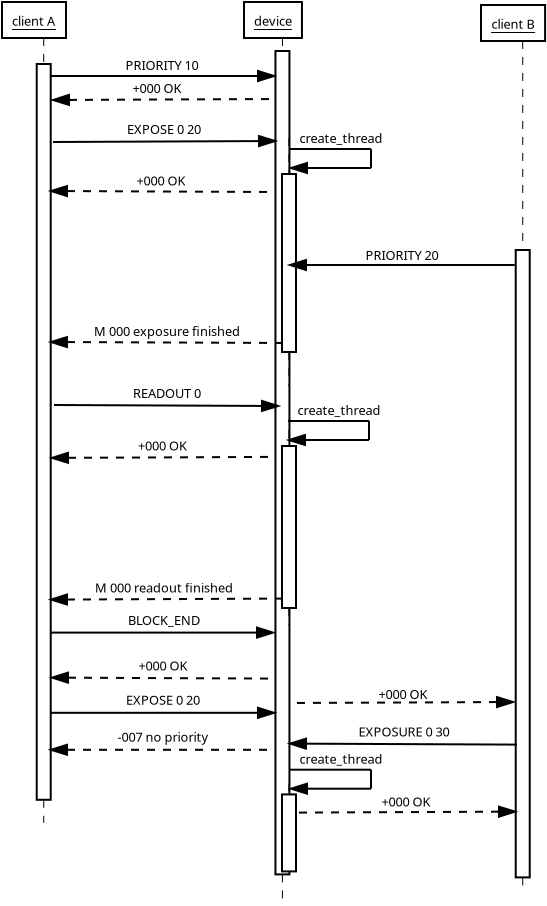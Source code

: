 <?xml version="1.0"?>
<dia:diagram xmlns:dia="http://www.lysator.liu.se/~alla/dia/">
  <dia:layer name="Background" visible="true">
    <dia:object type="UML - Lifeline" version="0" id="O0">
      <dia:attribute name="obj_pos">
        <dia:point val="4.436,8.3"/>
      </dia:attribute>
      <dia:attribute name="obj_bb">
        <dia:rectangle val="4.086,8.275;4.786,47.565"/>
      </dia:attribute>
      <dia:attribute name="conn_endpoints">
        <dia:point val="4.436,8.3"/>
        <dia:point val="4.436,47.54"/>
      </dia:attribute>
      <dia:attribute name="rtop">
        <dia:real val="1.3"/>
      </dia:attribute>
      <dia:attribute name="rbot">
        <dia:real val="38.09"/>
      </dia:attribute>
      <dia:attribute name="draw_focus">
        <dia:boolean val="true"/>
      </dia:attribute>
      <dia:attribute name="draw_cross">
        <dia:boolean val="false"/>
      </dia:attribute>
      <dia:connections>
        <dia:connection handle="0" to="O1" connection="6"/>
      </dia:connections>
    </dia:object>
    <dia:object type="UML - Objet" version="0" id="O1">
      <dia:attribute name="obj_pos">
        <dia:point val="2.35,6.5"/>
      </dia:attribute>
      <dia:attribute name="obj_bb">
        <dia:rectangle val="2.3,6.45;6.571,8.35"/>
      </dia:attribute>
      <dia:attribute name="elem_corner">
        <dia:point val="2.35,6.5"/>
      </dia:attribute>
      <dia:attribute name="elem_width">
        <dia:real val="4.171"/>
      </dia:attribute>
      <dia:attribute name="elem_height">
        <dia:real val="1.8"/>
      </dia:attribute>
      <dia:attribute name="text">
        <dia:composite type="text">
          <dia:attribute name="string">
            <dia:string>#client A#</dia:string>
          </dia:attribute>
          <dia:attribute name="font">
            <dia:font name="Helvetica"/>
          </dia:attribute>
          <dia:attribute name="height">
            <dia:real val="0.8"/>
          </dia:attribute>
          <dia:attribute name="pos">
            <dia:point val="4.436,7.74"/>
          </dia:attribute>
          <dia:attribute name="color">
            <dia:color val="#000000"/>
          </dia:attribute>
          <dia:attribute name="alignment">
            <dia:enum val="1"/>
          </dia:attribute>
        </dia:composite>
      </dia:attribute>
      <dia:attribute name="stereotype">
        <dia:string/>
      </dia:attribute>
      <dia:attribute name="exstate">
        <dia:string/>
      </dia:attribute>
      <dia:attribute name="attrib">
        <dia:composite type="text">
          <dia:attribute name="string">
            <dia:string>##</dia:string>
          </dia:attribute>
          <dia:attribute name="font">
            <dia:font name="Helvetica"/>
          </dia:attribute>
          <dia:attribute name="height">
            <dia:real val="0.8"/>
          </dia:attribute>
          <dia:attribute name="pos">
            <dia:point val="0,0"/>
          </dia:attribute>
          <dia:attribute name="color">
            <dia:color val="#000000"/>
          </dia:attribute>
          <dia:attribute name="alignment">
            <dia:enum val="0"/>
          </dia:attribute>
        </dia:composite>
      </dia:attribute>
      <dia:attribute name="is_active">
        <dia:boolean val="false"/>
      </dia:attribute>
      <dia:attribute name="show_attribs">
        <dia:boolean val="false"/>
      </dia:attribute>
      <dia:attribute name="multiple">
        <dia:boolean val="false"/>
      </dia:attribute>
    </dia:object>
    <dia:object type="UML - Objet" version="0" id="O2">
      <dia:attribute name="obj_pos">
        <dia:point val="14.45,6.5"/>
      </dia:attribute>
      <dia:attribute name="obj_bb">
        <dia:rectangle val="14.4,6.45;18.344,8.35"/>
      </dia:attribute>
      <dia:attribute name="elem_corner">
        <dia:point val="14.45,6.5"/>
      </dia:attribute>
      <dia:attribute name="elem_width">
        <dia:real val="3.844"/>
      </dia:attribute>
      <dia:attribute name="elem_height">
        <dia:real val="1.8"/>
      </dia:attribute>
      <dia:attribute name="text">
        <dia:composite type="text">
          <dia:attribute name="string">
            <dia:string>#device#</dia:string>
          </dia:attribute>
          <dia:attribute name="font">
            <dia:font name="Helvetica"/>
          </dia:attribute>
          <dia:attribute name="height">
            <dia:real val="0.8"/>
          </dia:attribute>
          <dia:attribute name="pos">
            <dia:point val="16.372,7.74"/>
          </dia:attribute>
          <dia:attribute name="color">
            <dia:color val="#000000"/>
          </dia:attribute>
          <dia:attribute name="alignment">
            <dia:enum val="1"/>
          </dia:attribute>
        </dia:composite>
      </dia:attribute>
      <dia:attribute name="stereotype">
        <dia:string/>
      </dia:attribute>
      <dia:attribute name="exstate">
        <dia:string/>
      </dia:attribute>
      <dia:attribute name="attrib">
        <dia:composite type="text">
          <dia:attribute name="string">
            <dia:string>##</dia:string>
          </dia:attribute>
          <dia:attribute name="font">
            <dia:font name="Helvetica"/>
          </dia:attribute>
          <dia:attribute name="height">
            <dia:real val="0.8"/>
          </dia:attribute>
          <dia:attribute name="pos">
            <dia:point val="0,0"/>
          </dia:attribute>
          <dia:attribute name="color">
            <dia:color val="#000000"/>
          </dia:attribute>
          <dia:attribute name="alignment">
            <dia:enum val="0"/>
          </dia:attribute>
        </dia:composite>
      </dia:attribute>
      <dia:attribute name="is_active">
        <dia:boolean val="false"/>
      </dia:attribute>
      <dia:attribute name="show_attribs">
        <dia:boolean val="false"/>
      </dia:attribute>
      <dia:attribute name="multiple">
        <dia:boolean val="false"/>
      </dia:attribute>
    </dia:object>
    <dia:object type="UML - Lifeline" version="0" id="O3">
      <dia:attribute name="obj_pos">
        <dia:point val="16.372,8.3"/>
      </dia:attribute>
      <dia:attribute name="obj_bb">
        <dia:rectangle val="16.022,8.275;16.722,51.665"/>
      </dia:attribute>
      <dia:attribute name="conn_endpoints">
        <dia:point val="16.372,8.3"/>
        <dia:point val="16.372,51.64"/>
      </dia:attribute>
      <dia:attribute name="rtop">
        <dia:real val="0.65"/>
      </dia:attribute>
      <dia:attribute name="rbot">
        <dia:real val="41.82"/>
      </dia:attribute>
      <dia:attribute name="draw_focus">
        <dia:boolean val="true"/>
      </dia:attribute>
      <dia:attribute name="draw_cross">
        <dia:boolean val="false"/>
      </dia:attribute>
      <dia:connections>
        <dia:connection handle="0" to="O2" connection="6"/>
      </dia:connections>
    </dia:object>
    <dia:object type="UML - Message" version="0" id="O4">
      <dia:attribute name="obj_pos">
        <dia:point val="4.8,10.2"/>
      </dia:attribute>
      <dia:attribute name="obj_bb">
        <dia:rectangle val="4.75,9.16;16.05,10.6"/>
      </dia:attribute>
      <dia:attribute name="conn_endpoints">
        <dia:point val="4.8,10.2"/>
        <dia:point val="16,10.2"/>
      </dia:attribute>
      <dia:attribute name="text">
        <dia:string>#PRIORITY 10#</dia:string>
      </dia:attribute>
      <dia:attribute name="text_pos">
        <dia:point val="10.35,9.9"/>
      </dia:attribute>
      <dia:attribute name="type">
        <dia:int val="0"/>
      </dia:attribute>
    </dia:object>
    <dia:object type="UML - Message" version="0" id="O5">
      <dia:attribute name="obj_pos">
        <dia:point val="4.85,11.4"/>
      </dia:attribute>
      <dia:attribute name="obj_bb">
        <dia:rectangle val="4.8,10.31;16.05,11.75"/>
      </dia:attribute>
      <dia:attribute name="conn_endpoints">
        <dia:point val="4.85,11.4"/>
        <dia:point val="16,11.35"/>
      </dia:attribute>
      <dia:attribute name="text">
        <dia:string>#+000 OK#</dia:string>
      </dia:attribute>
      <dia:attribute name="text_pos">
        <dia:point val="10.1,11.05"/>
      </dia:attribute>
      <dia:attribute name="type">
        <dia:int val="4"/>
      </dia:attribute>
    </dia:object>
    <dia:object type="UML - Message" version="0" id="O6">
      <dia:attribute name="obj_pos">
        <dia:point val="4.9,13.5"/>
      </dia:attribute>
      <dia:attribute name="obj_bb">
        <dia:rectangle val="4.85,12.36;16.1,13.85"/>
      </dia:attribute>
      <dia:attribute name="conn_endpoints">
        <dia:point val="4.9,13.5"/>
        <dia:point val="16.05,13.45"/>
      </dia:attribute>
      <dia:attribute name="text">
        <dia:string>#EXPOSE 0 20#</dia:string>
      </dia:attribute>
      <dia:attribute name="text_pos">
        <dia:point val="10.45,13.1"/>
      </dia:attribute>
      <dia:attribute name="type">
        <dia:int val="0"/>
      </dia:attribute>
    </dia:object>
    <dia:object type="UML - Lifeline" version="0" id="O7">
      <dia:attribute name="obj_pos">
        <dia:point val="16.7,13.3"/>
      </dia:attribute>
      <dia:attribute name="obj_bb">
        <dia:rectangle val="16.35,13.275;17.05,25.725"/>
      </dia:attribute>
      <dia:attribute name="conn_endpoints">
        <dia:point val="16.7,13.3"/>
        <dia:point val="16.7,25.7"/>
      </dia:attribute>
      <dia:attribute name="rtop">
        <dia:real val="1.8"/>
      </dia:attribute>
      <dia:attribute name="rbot">
        <dia:real val="10.7"/>
      </dia:attribute>
      <dia:attribute name="draw_focus">
        <dia:boolean val="true"/>
      </dia:attribute>
      <dia:attribute name="draw_cross">
        <dia:boolean val="false"/>
      </dia:attribute>
    </dia:object>
    <dia:object type="UML - Message" version="0" id="O8">
      <dia:attribute name="obj_pos">
        <dia:point val="16.75,13.85"/>
      </dia:attribute>
      <dia:attribute name="obj_bb">
        <dia:rectangle val="16.53,12.81;22.07,15.189"/>
      </dia:attribute>
      <dia:attribute name="conn_endpoints">
        <dia:point val="16.75,13.85"/>
        <dia:point val="20.8,14.8"/>
      </dia:attribute>
      <dia:attribute name="text">
        <dia:string>#create_thread#</dia:string>
      </dia:attribute>
      <dia:attribute name="text_pos">
        <dia:point val="19.3,13.55"/>
      </dia:attribute>
      <dia:attribute name="type">
        <dia:int val="6"/>
      </dia:attribute>
    </dia:object>
    <dia:object type="UML - Message" version="0" id="O9">
      <dia:attribute name="obj_pos">
        <dia:point val="4.75,15.95"/>
      </dia:attribute>
      <dia:attribute name="obj_bb">
        <dia:rectangle val="4.7,14.935;16,16.4"/>
      </dia:attribute>
      <dia:attribute name="conn_endpoints">
        <dia:point val="4.75,15.95"/>
        <dia:point val="15.95,16"/>
      </dia:attribute>
      <dia:attribute name="text">
        <dia:string>#+000 OK#</dia:string>
      </dia:attribute>
      <dia:attribute name="text_pos">
        <dia:point val="10.3,15.675"/>
      </dia:attribute>
      <dia:attribute name="type">
        <dia:int val="4"/>
      </dia:attribute>
    </dia:object>
    <dia:object type="UML - Objet" version="0" id="O10">
      <dia:attribute name="obj_pos">
        <dia:point val="26.3,6.65"/>
      </dia:attribute>
      <dia:attribute name="obj_bb">
        <dia:rectangle val="26.25,6.6;30.521,8.5"/>
      </dia:attribute>
      <dia:attribute name="elem_corner">
        <dia:point val="26.3,6.65"/>
      </dia:attribute>
      <dia:attribute name="elem_width">
        <dia:real val="4.171"/>
      </dia:attribute>
      <dia:attribute name="elem_height">
        <dia:real val="1.8"/>
      </dia:attribute>
      <dia:attribute name="text">
        <dia:composite type="text">
          <dia:attribute name="string">
            <dia:string>#client B#</dia:string>
          </dia:attribute>
          <dia:attribute name="font">
            <dia:font name="Helvetica"/>
          </dia:attribute>
          <dia:attribute name="height">
            <dia:real val="0.8"/>
          </dia:attribute>
          <dia:attribute name="pos">
            <dia:point val="28.386,7.89"/>
          </dia:attribute>
          <dia:attribute name="color">
            <dia:color val="#000000"/>
          </dia:attribute>
          <dia:attribute name="alignment">
            <dia:enum val="1"/>
          </dia:attribute>
        </dia:composite>
      </dia:attribute>
      <dia:attribute name="stereotype">
        <dia:string/>
      </dia:attribute>
      <dia:attribute name="exstate">
        <dia:string/>
      </dia:attribute>
      <dia:attribute name="attrib">
        <dia:composite type="text">
          <dia:attribute name="string">
            <dia:string>##</dia:string>
          </dia:attribute>
          <dia:attribute name="font">
            <dia:font name="Helvetica"/>
          </dia:attribute>
          <dia:attribute name="height">
            <dia:real val="0.8"/>
          </dia:attribute>
          <dia:attribute name="pos">
            <dia:point val="0,0"/>
          </dia:attribute>
          <dia:attribute name="color">
            <dia:color val="#000000"/>
          </dia:attribute>
          <dia:attribute name="alignment">
            <dia:enum val="0"/>
          </dia:attribute>
        </dia:composite>
      </dia:attribute>
      <dia:attribute name="is_active">
        <dia:boolean val="false"/>
      </dia:attribute>
      <dia:attribute name="show_attribs">
        <dia:boolean val="false"/>
      </dia:attribute>
      <dia:attribute name="multiple">
        <dia:boolean val="false"/>
      </dia:attribute>
    </dia:object>
    <dia:object type="UML - Lifeline" version="0" id="O11">
      <dia:attribute name="obj_pos">
        <dia:point val="28.386,8.45"/>
      </dia:attribute>
      <dia:attribute name="obj_bb">
        <dia:rectangle val="28.036,8.425;28.736,50.895"/>
      </dia:attribute>
      <dia:attribute name="conn_endpoints">
        <dia:point val="28.386,8.45"/>
        <dia:point val="28.386,50.87"/>
      </dia:attribute>
      <dia:attribute name="rtop">
        <dia:real val="10.45"/>
      </dia:attribute>
      <dia:attribute name="rbot">
        <dia:real val="41.82"/>
      </dia:attribute>
      <dia:attribute name="draw_focus">
        <dia:boolean val="true"/>
      </dia:attribute>
      <dia:attribute name="draw_cross">
        <dia:boolean val="false"/>
      </dia:attribute>
      <dia:connections>
        <dia:connection handle="0" to="O10" connection="6"/>
      </dia:connections>
    </dia:object>
    <dia:object type="UML - Message" version="0" id="O12">
      <dia:attribute name="obj_pos">
        <dia:point val="27.986,19.65"/>
      </dia:attribute>
      <dia:attribute name="obj_bb">
        <dia:rectangle val="16.65,18.66;28.036,20.05"/>
      </dia:attribute>
      <dia:attribute name="conn_endpoints">
        <dia:point val="27.986,19.65"/>
        <dia:point val="16.7,19.65"/>
      </dia:attribute>
      <dia:attribute name="text">
        <dia:string>#PRIORITY 20#</dia:string>
      </dia:attribute>
      <dia:attribute name="text_pos">
        <dia:point val="22.35,19.4"/>
      </dia:attribute>
      <dia:attribute name="type">
        <dia:int val="0"/>
      </dia:attribute>
    </dia:object>
    <dia:object type="UML - Message" version="0" id="O13">
      <dia:attribute name="obj_pos">
        <dia:point val="16.65,27.45"/>
      </dia:attribute>
      <dia:attribute name="obj_bb">
        <dia:rectangle val="16.43,26.41;21.97,28.789"/>
      </dia:attribute>
      <dia:attribute name="conn_endpoints">
        <dia:point val="16.65,27.45"/>
        <dia:point val="20.7,28.4"/>
      </dia:attribute>
      <dia:attribute name="text">
        <dia:string>#create_thread#</dia:string>
      </dia:attribute>
      <dia:attribute name="text_pos">
        <dia:point val="19.2,27.15"/>
      </dia:attribute>
      <dia:attribute name="type">
        <dia:int val="6"/>
      </dia:attribute>
    </dia:object>
    <dia:object type="UML - Message" version="0" id="O14">
      <dia:attribute name="obj_pos">
        <dia:point val="4.75,23.5"/>
      </dia:attribute>
      <dia:attribute name="obj_bb">
        <dia:rectangle val="4.7,22.46;16.65,23.95"/>
      </dia:attribute>
      <dia:attribute name="conn_endpoints">
        <dia:point val="4.75,23.5"/>
        <dia:point val="16.6,23.55"/>
      </dia:attribute>
      <dia:attribute name="text">
        <dia:string>#M 000 exposure finished#</dia:string>
      </dia:attribute>
      <dia:attribute name="text_pos">
        <dia:point val="10.6,23.2"/>
      </dia:attribute>
      <dia:attribute name="type">
        <dia:int val="4"/>
      </dia:attribute>
    </dia:object>
    <dia:object type="UML - Lifeline" version="0" id="O15">
      <dia:attribute name="obj_pos">
        <dia:point val="16.7,27.9"/>
      </dia:attribute>
      <dia:attribute name="obj_bb">
        <dia:rectangle val="16.35,27.875;17.05,37.675"/>
      </dia:attribute>
      <dia:attribute name="conn_endpoints">
        <dia:point val="16.7,27.9"/>
        <dia:point val="16.7,37.65"/>
      </dia:attribute>
      <dia:attribute name="rtop">
        <dia:real val="0.8"/>
      </dia:attribute>
      <dia:attribute name="rbot">
        <dia:real val="8.9"/>
      </dia:attribute>
      <dia:attribute name="draw_focus">
        <dia:boolean val="true"/>
      </dia:attribute>
      <dia:attribute name="draw_cross">
        <dia:boolean val="false"/>
      </dia:attribute>
    </dia:object>
    <dia:object type="UML - Message" version="0" id="O16">
      <dia:attribute name="obj_pos">
        <dia:point val="27.95,41.5"/>
      </dia:attribute>
      <dia:attribute name="obj_bb">
        <dia:rectangle val="16.65,40.61;28,41.95"/>
      </dia:attribute>
      <dia:attribute name="conn_endpoints">
        <dia:point val="27.95,41.5"/>
        <dia:point val="16.7,41.55"/>
      </dia:attribute>
      <dia:attribute name="text">
        <dia:string>#+000 OK#</dia:string>
      </dia:attribute>
      <dia:attribute name="text_pos">
        <dia:point val="22.4,41.35"/>
      </dia:attribute>
      <dia:attribute name="type">
        <dia:int val="4"/>
      </dia:attribute>
    </dia:object>
    <dia:object type="UML - Message" version="0" id="O17">
      <dia:attribute name="obj_pos">
        <dia:point val="4.95,26.65"/>
      </dia:attribute>
      <dia:attribute name="obj_bb">
        <dia:rectangle val="4.9,25.56;16.25,27.1"/>
      </dia:attribute>
      <dia:attribute name="conn_endpoints">
        <dia:point val="4.95,26.65"/>
        <dia:point val="16.2,26.7"/>
      </dia:attribute>
      <dia:attribute name="text">
        <dia:string>#READOUT 0#</dia:string>
      </dia:attribute>
      <dia:attribute name="text_pos">
        <dia:point val="10.6,26.3"/>
      </dia:attribute>
      <dia:attribute name="type">
        <dia:int val="0"/>
      </dia:attribute>
    </dia:object>
    <dia:object type="UML - Message" version="0" id="O18">
      <dia:attribute name="obj_pos">
        <dia:point val="4.8,29.295"/>
      </dia:attribute>
      <dia:attribute name="obj_bb">
        <dia:rectangle val="4.75,28.18;16.05,29.645"/>
      </dia:attribute>
      <dia:attribute name="conn_endpoints">
        <dia:point val="4.8,29.295"/>
        <dia:point val="16,29.245"/>
      </dia:attribute>
      <dia:attribute name="text">
        <dia:string>#+000 OK#</dia:string>
      </dia:attribute>
      <dia:attribute name="text_pos">
        <dia:point val="10.375,28.92"/>
      </dia:attribute>
      <dia:attribute name="type">
        <dia:int val="4"/>
      </dia:attribute>
    </dia:object>
    <dia:object type="UML - Message" version="0" id="O19">
      <dia:attribute name="obj_pos">
        <dia:point val="4.75,36.38"/>
      </dia:attribute>
      <dia:attribute name="obj_bb">
        <dia:rectangle val="4.7,35.29;16.4,36.73"/>
      </dia:attribute>
      <dia:attribute name="conn_endpoints">
        <dia:point val="4.75,36.38"/>
        <dia:point val="16.35,36.33"/>
      </dia:attribute>
      <dia:attribute name="text">
        <dia:string>#M 000 readout finished#</dia:string>
      </dia:attribute>
      <dia:attribute name="text_pos">
        <dia:point val="10.45,36.03"/>
      </dia:attribute>
      <dia:attribute name="type">
        <dia:int val="4"/>
      </dia:attribute>
    </dia:object>
    <dia:object type="UML - Message" version="0" id="O20">
      <dia:attribute name="obj_pos">
        <dia:point val="4.8,38.03"/>
      </dia:attribute>
      <dia:attribute name="obj_bb">
        <dia:rectangle val="4.75,36.915;16,38.43"/>
      </dia:attribute>
      <dia:attribute name="conn_endpoints">
        <dia:point val="4.8,38.03"/>
        <dia:point val="15.95,38.03"/>
      </dia:attribute>
      <dia:attribute name="text">
        <dia:string>#BLOCK_END#</dia:string>
      </dia:attribute>
      <dia:attribute name="text_pos">
        <dia:point val="10.45,37.655"/>
      </dia:attribute>
      <dia:attribute name="type">
        <dia:int val="0"/>
      </dia:attribute>
    </dia:object>
    <dia:object type="UML - Message" version="0" id="O21">
      <dia:attribute name="obj_pos">
        <dia:point val="4.8,40.28"/>
      </dia:attribute>
      <dia:attribute name="obj_bb">
        <dia:rectangle val="4.75,39.19;16,40.73"/>
      </dia:attribute>
      <dia:attribute name="conn_endpoints">
        <dia:point val="4.8,40.28"/>
        <dia:point val="15.95,40.33"/>
      </dia:attribute>
      <dia:attribute name="text">
        <dia:string>#+000 OK#</dia:string>
      </dia:attribute>
      <dia:attribute name="text_pos">
        <dia:point val="10.4,39.93"/>
      </dia:attribute>
      <dia:attribute name="type">
        <dia:int val="4"/>
      </dia:attribute>
    </dia:object>
    <dia:object type="UML - Message" version="0" id="O22">
      <dia:attribute name="obj_pos">
        <dia:point val="28.1,43.63"/>
      </dia:attribute>
      <dia:attribute name="obj_bb">
        <dia:rectangle val="16.65,42.49;28.15,43.98"/>
      </dia:attribute>
      <dia:attribute name="conn_endpoints">
        <dia:point val="28.1,43.63"/>
        <dia:point val="16.7,43.58"/>
      </dia:attribute>
      <dia:attribute name="text">
        <dia:string>#EXPOSURE 0 30#</dia:string>
      </dia:attribute>
      <dia:attribute name="text_pos">
        <dia:point val="22.45,43.23"/>
      </dia:attribute>
      <dia:attribute name="type">
        <dia:int val="0"/>
      </dia:attribute>
    </dia:object>
    <dia:object type="UML - Message" version="0" id="O23">
      <dia:attribute name="obj_pos">
        <dia:point val="16.75,44.885"/>
      </dia:attribute>
      <dia:attribute name="obj_bb">
        <dia:rectangle val="16.53,43.845;22.07,46.224"/>
      </dia:attribute>
      <dia:attribute name="conn_endpoints">
        <dia:point val="16.75,44.885"/>
        <dia:point val="20.8,45.835"/>
      </dia:attribute>
      <dia:attribute name="text">
        <dia:string>#create_thread#</dia:string>
      </dia:attribute>
      <dia:attribute name="text_pos">
        <dia:point val="19.3,44.585"/>
      </dia:attribute>
      <dia:attribute name="type">
        <dia:int val="6"/>
      </dia:attribute>
    </dia:object>
    <dia:object type="UML - Message" version="0" id="O24">
      <dia:attribute name="obj_pos">
        <dia:point val="4.8,42.04"/>
      </dia:attribute>
      <dia:attribute name="obj_bb">
        <dia:rectangle val="4.75,40.9;16.05,42.44"/>
      </dia:attribute>
      <dia:attribute name="conn_endpoints">
        <dia:point val="4.8,42.04"/>
        <dia:point val="16,42.04"/>
      </dia:attribute>
      <dia:attribute name="text">
        <dia:string>#EXPOSE 0 20#</dia:string>
      </dia:attribute>
      <dia:attribute name="text_pos">
        <dia:point val="10.4,41.64"/>
      </dia:attribute>
      <dia:attribute name="type">
        <dia:int val="0"/>
      </dia:attribute>
    </dia:object>
    <dia:object type="UML - Message" version="0" id="O25">
      <dia:attribute name="obj_pos">
        <dia:point val="4.75,43.89"/>
      </dia:attribute>
      <dia:attribute name="obj_bb">
        <dia:rectangle val="4.7,42.75;16.05,44.29"/>
      </dia:attribute>
      <dia:attribute name="conn_endpoints">
        <dia:point val="4.75,43.89"/>
        <dia:point val="16,43.89"/>
      </dia:attribute>
      <dia:attribute name="text">
        <dia:string>#-007 no priority#</dia:string>
      </dia:attribute>
      <dia:attribute name="text_pos">
        <dia:point val="10.4,43.49"/>
      </dia:attribute>
      <dia:attribute name="type">
        <dia:int val="4"/>
      </dia:attribute>
    </dia:object>
    <dia:object type="UML - Lifeline" version="0" id="O26">
      <dia:attribute name="obj_pos">
        <dia:point val="16.7,45.57"/>
      </dia:attribute>
      <dia:attribute name="obj_bb">
        <dia:rectangle val="16.35,45.545;17.05,50.045"/>
      </dia:attribute>
      <dia:attribute name="conn_endpoints">
        <dia:point val="16.7,45.57"/>
        <dia:point val="16.7,50.02"/>
      </dia:attribute>
      <dia:attribute name="rtop">
        <dia:real val="0.55"/>
      </dia:attribute>
      <dia:attribute name="rbot">
        <dia:real val="4.4"/>
      </dia:attribute>
      <dia:attribute name="draw_focus">
        <dia:boolean val="true"/>
      </dia:attribute>
      <dia:attribute name="draw_cross">
        <dia:boolean val="false"/>
      </dia:attribute>
    </dia:object>
    <dia:object type="UML - Message" version="0" id="O27">
      <dia:attribute name="obj_pos">
        <dia:point val="28.05,46.98"/>
      </dia:attribute>
      <dia:attribute name="obj_bb">
        <dia:rectangle val="17,45.99;28.1,47.43"/>
      </dia:attribute>
      <dia:attribute name="conn_endpoints">
        <dia:point val="28.05,46.98"/>
        <dia:point val="17.05,47.03"/>
      </dia:attribute>
      <dia:attribute name="text">
        <dia:string>#+000 OK#</dia:string>
      </dia:attribute>
      <dia:attribute name="text_pos">
        <dia:point val="22.55,46.73"/>
      </dia:attribute>
      <dia:attribute name="type">
        <dia:int val="4"/>
      </dia:attribute>
    </dia:object>
  </dia:layer>
</dia:diagram>
